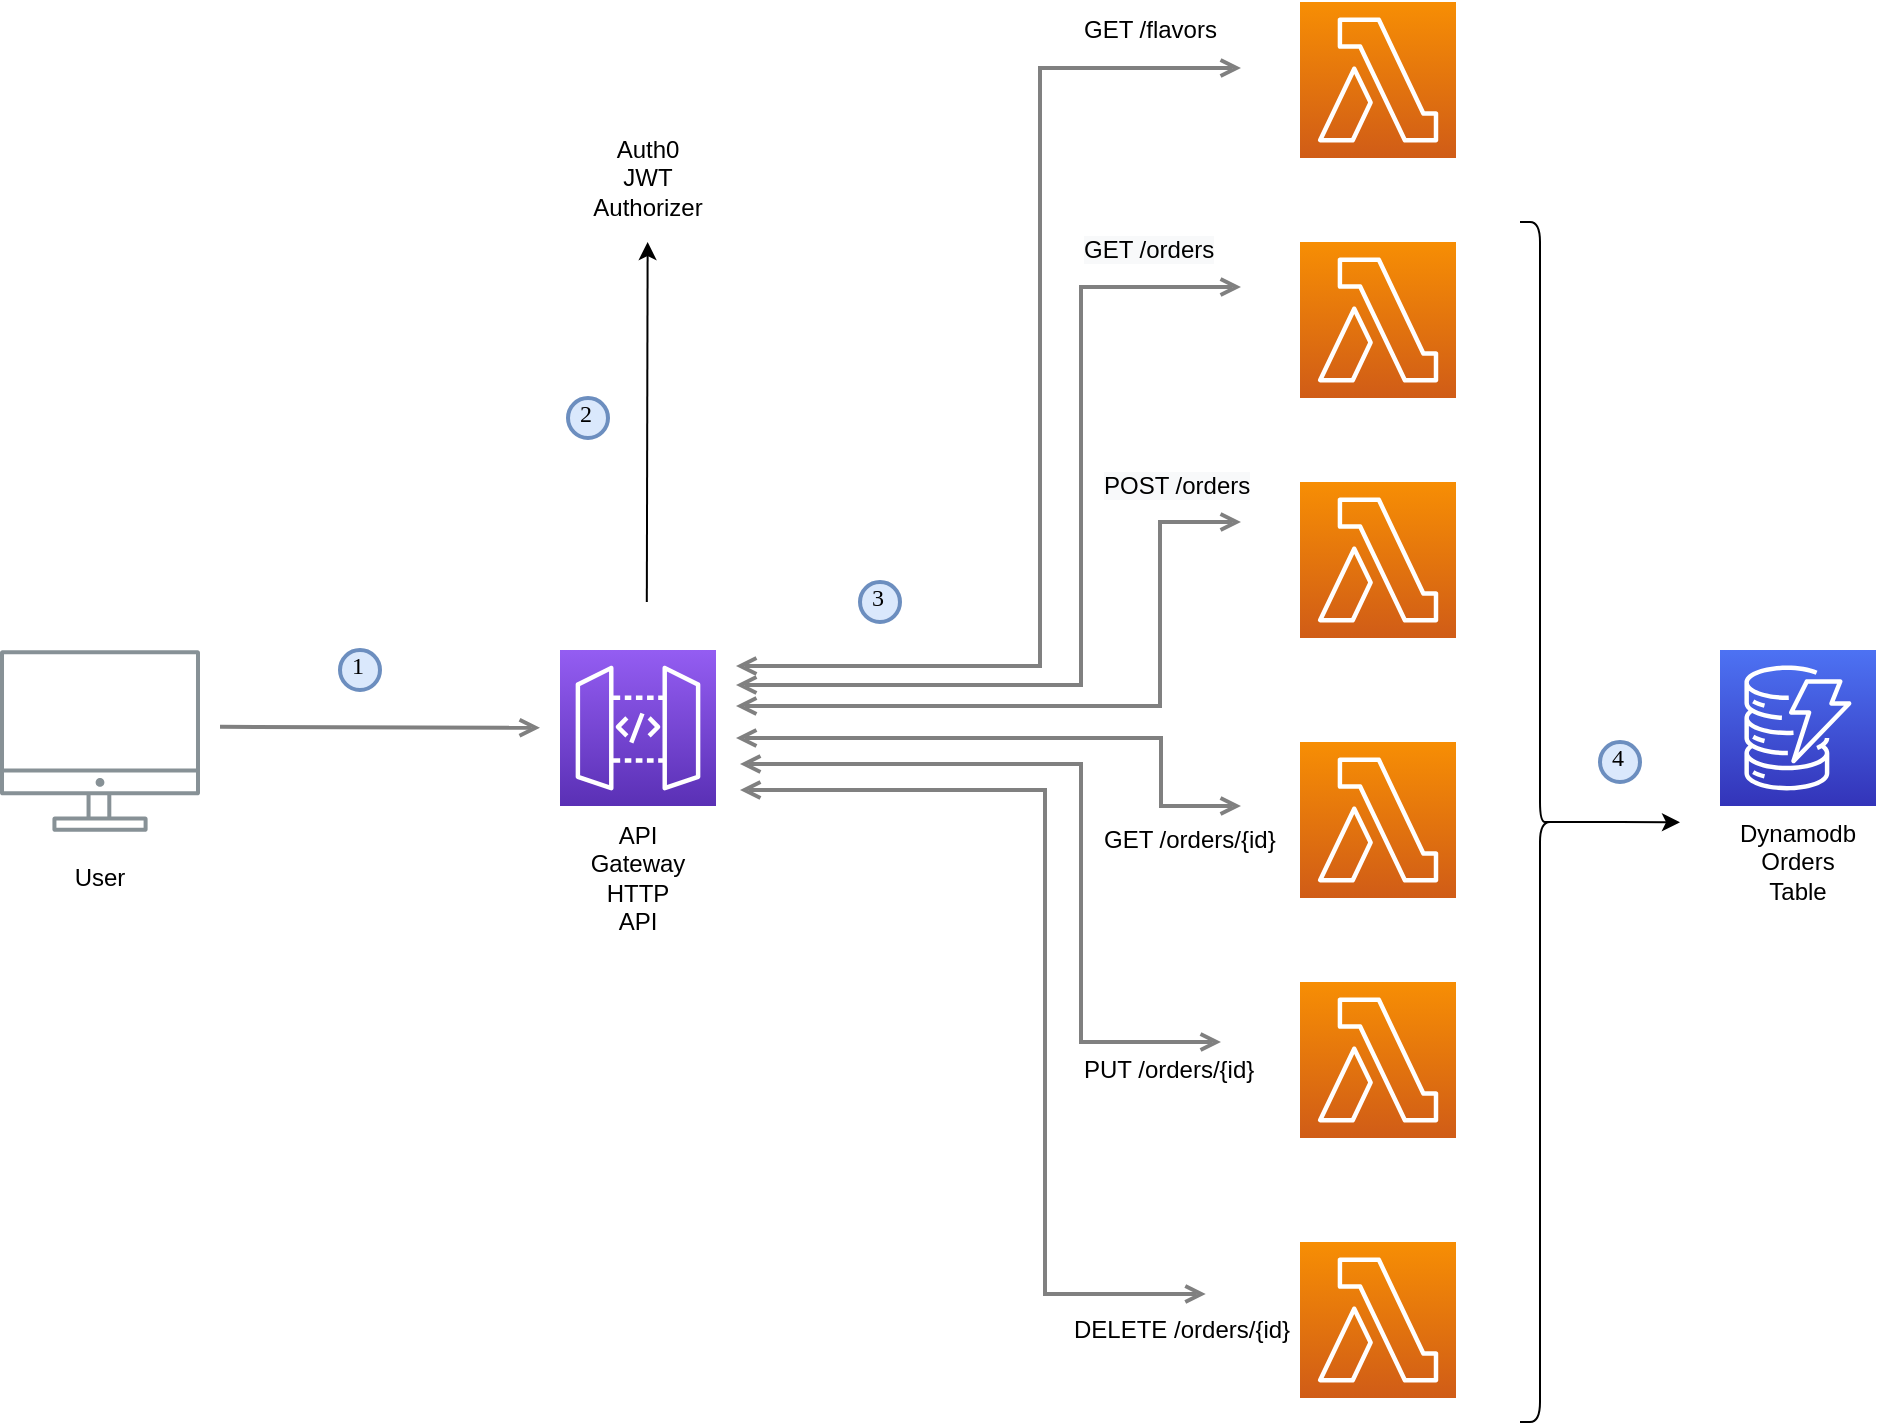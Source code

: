 <mxfile version="14.1.1" type="device"><diagram id="Ht1M8jgEwFfnCIfOTk4-" name="Page-1"><mxGraphModel dx="1673" dy="904" grid="1" gridSize="10" guides="1" tooltips="1" connect="1" arrows="1" fold="1" page="1" pageScale="1" pageWidth="1169" pageHeight="827" math="0" shadow="0"><root><mxCell id="0"/><mxCell id="1" parent="0"/><mxCell id="UEzPUAAOIrF-is8g5C7q-130" style="edgeStyle=orthogonalEdgeStyle;rounded=0;orthogonalLoop=1;jettySize=auto;html=1;startArrow=open;startFill=0;endArrow=open;endFill=0;strokeWidth=2;strokeColor=#808080;" parent="1" edge="1"><mxGeometry relative="1" as="geometry"><Array as="points"><mxPoint x="700" y="352"/><mxPoint x="700" y="53"/></Array><mxPoint x="548" y="352" as="sourcePoint"/><mxPoint x="800.5" y="53" as="targetPoint"/></mxGeometry></mxCell><mxCell id="UEzPUAAOIrF-is8g5C7q-131" style="edgeStyle=orthogonalEdgeStyle;rounded=0;orthogonalLoop=1;jettySize=auto;html=1;startArrow=open;startFill=0;endArrow=open;endFill=0;strokeWidth=2;strokeColor=#808080;" parent="1" edge="1"><mxGeometry relative="1" as="geometry"><Array as="points"><mxPoint x="720.5" y="361.5"/><mxPoint x="720.5" y="162.5"/></Array><mxPoint x="548" y="361.5" as="sourcePoint"/><mxPoint x="800.5" y="162.5" as="targetPoint"/></mxGeometry></mxCell><mxCell id="UEzPUAAOIrF-is8g5C7q-132" style="edgeStyle=orthogonalEdgeStyle;rounded=0;orthogonalLoop=1;jettySize=auto;html=1;startArrow=open;startFill=0;endArrow=open;endFill=0;strokeWidth=2;strokeColor=#808080;" parent="1" edge="1"><mxGeometry relative="1" as="geometry"><Array as="points"><mxPoint x="760" y="372"/><mxPoint x="760" y="280"/></Array><mxPoint x="548" y="372" as="sourcePoint"/><mxPoint x="800.5" y="280" as="targetPoint"/></mxGeometry></mxCell><mxCell id="UEzPUAAOIrF-is8g5C7q-133" style="edgeStyle=orthogonalEdgeStyle;rounded=0;orthogonalLoop=1;jettySize=auto;html=1;startArrow=open;startFill=0;endArrow=open;endFill=0;strokeWidth=2;strokeColor=#808080;" parent="1" edge="1"><mxGeometry relative="1" as="geometry"><Array as="points"><mxPoint x="760.5" y="387.97"/><mxPoint x="760.5" y="421.97"/></Array><mxPoint x="548" y="387.97" as="sourcePoint"/><mxPoint x="800.5" y="421.97" as="targetPoint"/></mxGeometry></mxCell><mxCell id="UEzPUAAOIrF-is8g5C7q-134" style="edgeStyle=orthogonalEdgeStyle;rounded=0;orthogonalLoop=1;jettySize=auto;html=1;startArrow=open;startFill=0;endArrow=open;endFill=0;strokeWidth=2;strokeColor=#808080;" parent="1" edge="1"><mxGeometry relative="1" as="geometry"><Array as="points"><mxPoint x="720.5" y="401.06"/><mxPoint x="720.5" y="540.06"/></Array><mxPoint x="550" y="401" as="sourcePoint"/><mxPoint x="790.5" y="540" as="targetPoint"/></mxGeometry></mxCell><mxCell id="UEzPUAAOIrF-is8g5C7q-135" style="edgeStyle=orthogonalEdgeStyle;rounded=0;orthogonalLoop=1;jettySize=auto;html=1;startArrow=open;startFill=0;endArrow=open;endFill=0;strokeWidth=2;strokeColor=#808080;" parent="1" edge="1"><mxGeometry relative="1" as="geometry"><Array as="points"><mxPoint x="702.5" y="414"/><mxPoint x="702.5" y="666"/></Array><mxPoint x="550" y="414" as="sourcePoint"/><mxPoint x="782.876" y="666" as="targetPoint"/></mxGeometry></mxCell><mxCell id="UEzPUAAOIrF-is8g5C7q-137" value="" style="edgeStyle=orthogonalEdgeStyle;rounded=0;orthogonalLoop=1;jettySize=auto;html=1;startArrow=none;startFill=0;endArrow=open;endFill=0;strokeWidth=2;strokeColor=#808080;" parent="1" edge="1"><mxGeometry relative="1" as="geometry"><mxPoint x="290" y="382.41" as="sourcePoint"/><mxPoint x="450" y="382.91" as="targetPoint"/><Array as="points"><mxPoint x="290.5" y="382.91"/></Array></mxGeometry></mxCell><mxCell id="UEzPUAAOIrF-is8g5C7q-109" value="" style="outlineConnect=0;gradientColor=none;fontColor=#545B64;strokeColor=none;fillColor=#879196;dashed=0;verticalLabelPosition=bottom;verticalAlign=top;align=center;html=1;fontSize=12;fontStyle=0;aspect=fixed;shape=mxgraph.aws4.illustration_desktop;pointerEvents=1;labelBackgroundColor=#ffffff;" parent="1" vertex="1"><mxGeometry x="180" y="344" width="100" height="91" as="geometry"/></mxCell><mxCell id="01G8S0mA3MABf3l_xcbH-1" value="" style="outlineConnect=0;fontColor=#232F3E;gradientColor=#945DF2;gradientDirection=north;fillColor=#5A30B5;strokeColor=#ffffff;dashed=0;verticalLabelPosition=bottom;verticalAlign=top;align=center;html=1;fontSize=12;fontStyle=0;aspect=fixed;shape=mxgraph.aws4.resourceIcon;resIcon=mxgraph.aws4.api_gateway;" vertex="1" parent="1"><mxGeometry x="460" y="344" width="78" height="78" as="geometry"/></mxCell><mxCell id="01G8S0mA3MABf3l_xcbH-2" value="API Gateway&lt;br&gt;HTTP&lt;br&gt;API" style="text;html=1;strokeColor=none;fillColor=none;align=center;verticalAlign=middle;whiteSpace=wrap;rounded=0;" vertex="1" parent="1"><mxGeometry x="479" y="448" width="40" height="20" as="geometry"/></mxCell><mxCell id="01G8S0mA3MABf3l_xcbH-3" value="" style="outlineConnect=0;fontColor=#232F3E;gradientColor=#F78E04;gradientDirection=north;fillColor=#D05C17;strokeColor=#ffffff;dashed=0;verticalLabelPosition=bottom;verticalAlign=top;align=center;html=1;fontSize=12;fontStyle=0;aspect=fixed;shape=mxgraph.aws4.resourceIcon;resIcon=mxgraph.aws4.lambda;" vertex="1" parent="1"><mxGeometry x="830" y="20" width="78" height="78" as="geometry"/></mxCell><mxCell id="01G8S0mA3MABf3l_xcbH-4" value="" style="outlineConnect=0;fontColor=#232F3E;gradientColor=#F78E04;gradientDirection=north;fillColor=#D05C17;strokeColor=#ffffff;dashed=0;verticalLabelPosition=bottom;verticalAlign=top;align=center;html=1;fontSize=12;fontStyle=0;aspect=fixed;shape=mxgraph.aws4.resourceIcon;resIcon=mxgraph.aws4.lambda;" vertex="1" parent="1"><mxGeometry x="830" y="390" width="78" height="78" as="geometry"/></mxCell><mxCell id="01G8S0mA3MABf3l_xcbH-5" value="" style="outlineConnect=0;fontColor=#232F3E;gradientColor=#F78E04;gradientDirection=north;fillColor=#D05C17;strokeColor=#ffffff;dashed=0;verticalLabelPosition=bottom;verticalAlign=top;align=center;html=1;fontSize=12;fontStyle=0;aspect=fixed;shape=mxgraph.aws4.resourceIcon;resIcon=mxgraph.aws4.lambda;" vertex="1" parent="1"><mxGeometry x="830" y="510" width="78" height="78" as="geometry"/></mxCell><mxCell id="01G8S0mA3MABf3l_xcbH-6" value="" style="outlineConnect=0;fontColor=#232F3E;gradientColor=#F78E04;gradientDirection=north;fillColor=#D05C17;strokeColor=#ffffff;dashed=0;verticalLabelPosition=bottom;verticalAlign=top;align=center;html=1;fontSize=12;fontStyle=0;aspect=fixed;shape=mxgraph.aws4.resourceIcon;resIcon=mxgraph.aws4.lambda;" vertex="1" parent="1"><mxGeometry x="830" y="640" width="78" height="78" as="geometry"/></mxCell><mxCell id="01G8S0mA3MABf3l_xcbH-7" value="" style="outlineConnect=0;fontColor=#232F3E;gradientColor=#F78E04;gradientDirection=north;fillColor=#D05C17;strokeColor=#ffffff;dashed=0;verticalLabelPosition=bottom;verticalAlign=top;align=center;html=1;fontSize=12;fontStyle=0;aspect=fixed;shape=mxgraph.aws4.resourceIcon;resIcon=mxgraph.aws4.lambda;" vertex="1" parent="1"><mxGeometry x="830" y="260" width="78" height="78" as="geometry"/></mxCell><mxCell id="01G8S0mA3MABf3l_xcbH-8" value="" style="outlineConnect=0;fontColor=#232F3E;gradientColor=#F78E04;gradientDirection=north;fillColor=#D05C17;strokeColor=#ffffff;dashed=0;verticalLabelPosition=bottom;verticalAlign=top;align=center;html=1;fontSize=12;fontStyle=0;aspect=fixed;shape=mxgraph.aws4.resourceIcon;resIcon=mxgraph.aws4.lambda;" vertex="1" parent="1"><mxGeometry x="830" y="140" width="78" height="78" as="geometry"/></mxCell><mxCell id="01G8S0mA3MABf3l_xcbH-10" value="&lt;div style=&quot;text-align: center&quot;&gt;&lt;span&gt;&lt;font face=&quot;helvetica&quot;&gt;GET /flavors&lt;/font&gt;&lt;/span&gt;&lt;/div&gt;" style="text;whiteSpace=wrap;html=1;" vertex="1" parent="1"><mxGeometry x="720" y="20" width="100" height="30" as="geometry"/></mxCell><mxCell id="01G8S0mA3MABf3l_xcbH-12" value="&lt;span style=&quot;color: rgb(0 , 0 , 0) ; font-family: &amp;#34;helvetica&amp;#34; ; font-size: 12px ; font-style: normal ; font-weight: 400 ; letter-spacing: normal ; text-align: center ; text-indent: 0px ; text-transform: none ; word-spacing: 0px ; background-color: rgb(248 , 249 , 250) ; display: inline ; float: none&quot;&gt;GET /orders&lt;/span&gt;" style="text;whiteSpace=wrap;html=1;" vertex="1" parent="1"><mxGeometry x="720" y="130" width="90" height="30" as="geometry"/></mxCell><mxCell id="01G8S0mA3MABf3l_xcbH-13" value="&lt;span style=&quot;color: rgb(0 , 0 , 0) ; font-family: &amp;#34;helvetica&amp;#34; ; font-size: 12px ; font-style: normal ; font-weight: 400 ; letter-spacing: normal ; text-align: center ; text-indent: 0px ; text-transform: none ; word-spacing: 0px ; background-color: rgb(248 , 249 , 250) ; display: inline ; float: none&quot;&gt;POST /orders&lt;/span&gt;" style="text;whiteSpace=wrap;html=1;" vertex="1" parent="1"><mxGeometry x="730" y="248" width="90" height="30" as="geometry"/></mxCell><mxCell id="01G8S0mA3MABf3l_xcbH-14" value="&lt;span style=&quot;font-family: &amp;#34;helvetica&amp;#34; ; text-align: center&quot;&gt;GET /orders/{id}&lt;/span&gt;" style="text;whiteSpace=wrap;html=1;" vertex="1" parent="1"><mxGeometry x="730" y="425" width="90" height="30" as="geometry"/></mxCell><mxCell id="01G8S0mA3MABf3l_xcbH-15" value="&lt;span style=&quot;font-family: &amp;#34;helvetica&amp;#34; ; text-align: center&quot;&gt;PUT /orders/{id}&lt;/span&gt;" style="text;whiteSpace=wrap;html=1;" vertex="1" parent="1"><mxGeometry x="720" y="540" width="90" height="30" as="geometry"/></mxCell><mxCell id="01G8S0mA3MABf3l_xcbH-16" value="&lt;span style=&quot;font-family: &amp;#34;helvetica&amp;#34; ; text-align: center&quot;&gt;DELETE /orders/{id}&lt;/span&gt;" style="text;whiteSpace=wrap;html=1;" vertex="1" parent="1"><mxGeometry x="715" y="670" width="120" height="30" as="geometry"/></mxCell><mxCell id="01G8S0mA3MABf3l_xcbH-21" value="" style="outlineConnect=0;fontColor=#232F3E;gradientColor=#4D72F3;gradientDirection=north;fillColor=#3334B9;strokeColor=#ffffff;dashed=0;verticalLabelPosition=bottom;verticalAlign=top;align=center;html=1;fontSize=12;fontStyle=0;aspect=fixed;shape=mxgraph.aws4.resourceIcon;resIcon=mxgraph.aws4.dynamodb;" vertex="1" parent="1"><mxGeometry x="1040" y="344" width="78" height="78" as="geometry"/></mxCell><mxCell id="01G8S0mA3MABf3l_xcbH-22" value="Dynamodb&lt;br&gt;Orders Table" style="text;html=1;strokeColor=none;fillColor=none;align=center;verticalAlign=middle;whiteSpace=wrap;rounded=0;" vertex="1" parent="1"><mxGeometry x="1059" y="440" width="40" height="20" as="geometry"/></mxCell><mxCell id="01G8S0mA3MABf3l_xcbH-29" style="edgeStyle=orthogonalEdgeStyle;rounded=0;orthogonalLoop=1;jettySize=auto;html=1;exitX=0.1;exitY=0.5;exitDx=0;exitDy=0;exitPerimeter=0;" edge="1" parent="1" source="01G8S0mA3MABf3l_xcbH-26"><mxGeometry relative="1" as="geometry"><mxPoint x="1020.0" y="430.118" as="targetPoint"/></mxGeometry></mxCell><mxCell id="01G8S0mA3MABf3l_xcbH-26" value="" style="shape=curlyBracket;whiteSpace=wrap;html=1;rounded=1;direction=west;" vertex="1" parent="1"><mxGeometry x="940" y="130" width="20" height="600" as="geometry"/></mxCell><mxCell id="01G8S0mA3MABf3l_xcbH-31" value="User" style="text;html=1;strokeColor=none;fillColor=none;align=center;verticalAlign=middle;whiteSpace=wrap;rounded=0;" vertex="1" parent="1"><mxGeometry x="210" y="448" width="40" height="20" as="geometry"/></mxCell><mxCell id="01G8S0mA3MABf3l_xcbH-32" value="" style="shape=image;html=1;verticalAlign=top;verticalLabelPosition=bottom;labelBackgroundColor=#ffffff;imageAspect=0;aspect=fixed;image=https://cdn4.iconfinder.com/data/icons/logos-brands-5/24/auth0-128.png" vertex="1" parent="1"><mxGeometry x="479" y="30" width="50" height="50" as="geometry"/></mxCell><mxCell id="01G8S0mA3MABf3l_xcbH-33" value="" style="endArrow=classic;html=1;" edge="1" parent="1"><mxGeometry width="50" height="50" relative="1" as="geometry"><mxPoint x="503.41" y="320" as="sourcePoint"/><mxPoint x="503.82" y="140" as="targetPoint"/></mxGeometry></mxCell><mxCell id="01G8S0mA3MABf3l_xcbH-34" value="Auth0&lt;br&gt;JWT Authorizer" style="text;html=1;strokeColor=none;fillColor=none;align=center;verticalAlign=middle;whiteSpace=wrap;rounded=0;" vertex="1" parent="1"><mxGeometry x="484" y="98" width="40" height="20" as="geometry"/></mxCell><mxCell id="01G8S0mA3MABf3l_xcbH-40" value="1" style="ellipse;whiteSpace=wrap;html=1;aspect=fixed;strokeWidth=2;fontFamily=Tahoma;spacingBottom=4;spacingRight=2;strokeColor=#6c8ebf;fillColor=#dae8fc;" vertex="1" parent="1"><mxGeometry x="350" y="344" width="20" height="20" as="geometry"/></mxCell><mxCell id="01G8S0mA3MABf3l_xcbH-42" value="2" style="ellipse;whiteSpace=wrap;html=1;aspect=fixed;strokeWidth=2;fontFamily=Tahoma;spacingBottom=4;spacingRight=2;strokeColor=#6c8ebf;fillColor=#dae8fc;" vertex="1" parent="1"><mxGeometry x="464" y="218" width="20" height="20" as="geometry"/></mxCell><mxCell id="01G8S0mA3MABf3l_xcbH-43" value="3" style="ellipse;whiteSpace=wrap;html=1;aspect=fixed;strokeWidth=2;fontFamily=Tahoma;spacingBottom=4;spacingRight=2;strokeColor=#6c8ebf;fillColor=#dae8fc;" vertex="1" parent="1"><mxGeometry x="610" y="310" width="20" height="20" as="geometry"/></mxCell><mxCell id="01G8S0mA3MABf3l_xcbH-44" value="4" style="ellipse;whiteSpace=wrap;html=1;aspect=fixed;strokeWidth=2;fontFamily=Tahoma;spacingBottom=4;spacingRight=2;strokeColor=#6c8ebf;fillColor=#dae8fc;" vertex="1" parent="1"><mxGeometry x="980" y="390" width="20" height="20" as="geometry"/></mxCell></root></mxGraphModel></diagram></mxfile>